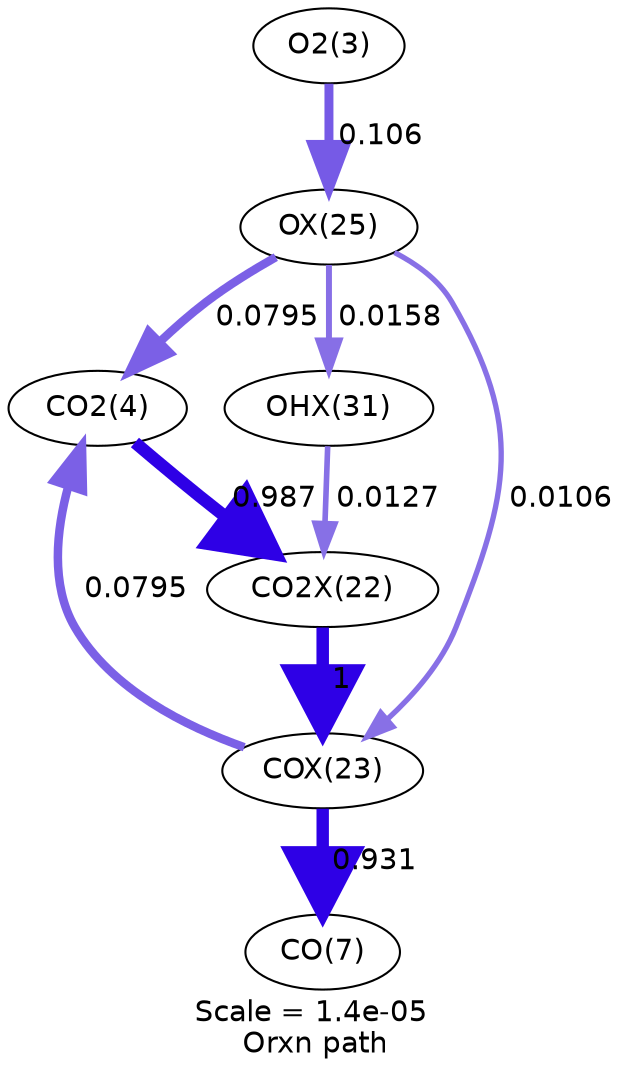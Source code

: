 digraph reaction_paths {
center=1;
s25 -> s2[fontname="Helvetica", penwidth=5.99, arrowsize=3, color="0.7, 1.49, 0.9"
, label=" 0.987"];
s3 -> s25[fontname="Helvetica", penwidth=4.09, arrowsize=2.04, color="0.7, 0.579, 0.9"
, label=" 0.0795"];
s5 -> s25[fontname="Helvetica", penwidth=4.09, arrowsize=2.04, color="0.7, 0.579, 0.9"
, label=" 0.0795"];
s2 -> s3[fontname="Helvetica", penwidth=6, arrowsize=3, color="0.7, 1.5, 0.9"
, label=" 1"];
s11 -> s2[fontname="Helvetica", penwidth=2.7, arrowsize=1.35, color="0.7, 0.513, 0.9"
, label=" 0.0127"];
s3 -> s28[fontname="Helvetica", penwidth=5.95, arrowsize=2.97, color="0.7, 1.43, 0.9"
, label=" 0.931"];
s5 -> s3[fontname="Helvetica", penwidth=2.57, arrowsize=1.28, color="0.7, 0.511, 0.9"
, label=" 0.0106"];
s24 -> s5[fontname="Helvetica", penwidth=4.31, arrowsize=2.15, color="0.7, 0.606, 0.9"
, label=" 0.106"];
s5 -> s11[fontname="Helvetica", penwidth=2.87, arrowsize=1.44, color="0.7, 0.516, 0.9"
, label=" 0.0158"];
s2 [ fontname="Helvetica", label="CO2X(22)"];
s3 [ fontname="Helvetica", label="COX(23)"];
s5 [ fontname="Helvetica", label="OX(25)"];
s11 [ fontname="Helvetica", label="OHX(31)"];
s24 [ fontname="Helvetica", label="O2(3)"];
s25 [ fontname="Helvetica", label="CO2(4)"];
s28 [ fontname="Helvetica", label="CO(7)"];
 label = "Scale = 1.4e-05\l Orxn path";
 fontname = "Helvetica";
}
